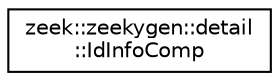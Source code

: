 digraph "Graphical Class Hierarchy"
{
 // LATEX_PDF_SIZE
  edge [fontname="Helvetica",fontsize="10",labelfontname="Helvetica",labelfontsize="10"];
  node [fontname="Helvetica",fontsize="10",shape=record];
  rankdir="LR";
  Node0 [label="zeek::zeekygen::detail\l::IdInfoComp",height=0.2,width=0.4,color="black", fillcolor="white", style="filled",URL="$d2/de8/structzeek_1_1zeekygen_1_1detail_1_1IdInfoComp.html",tooltip=" "];
}
